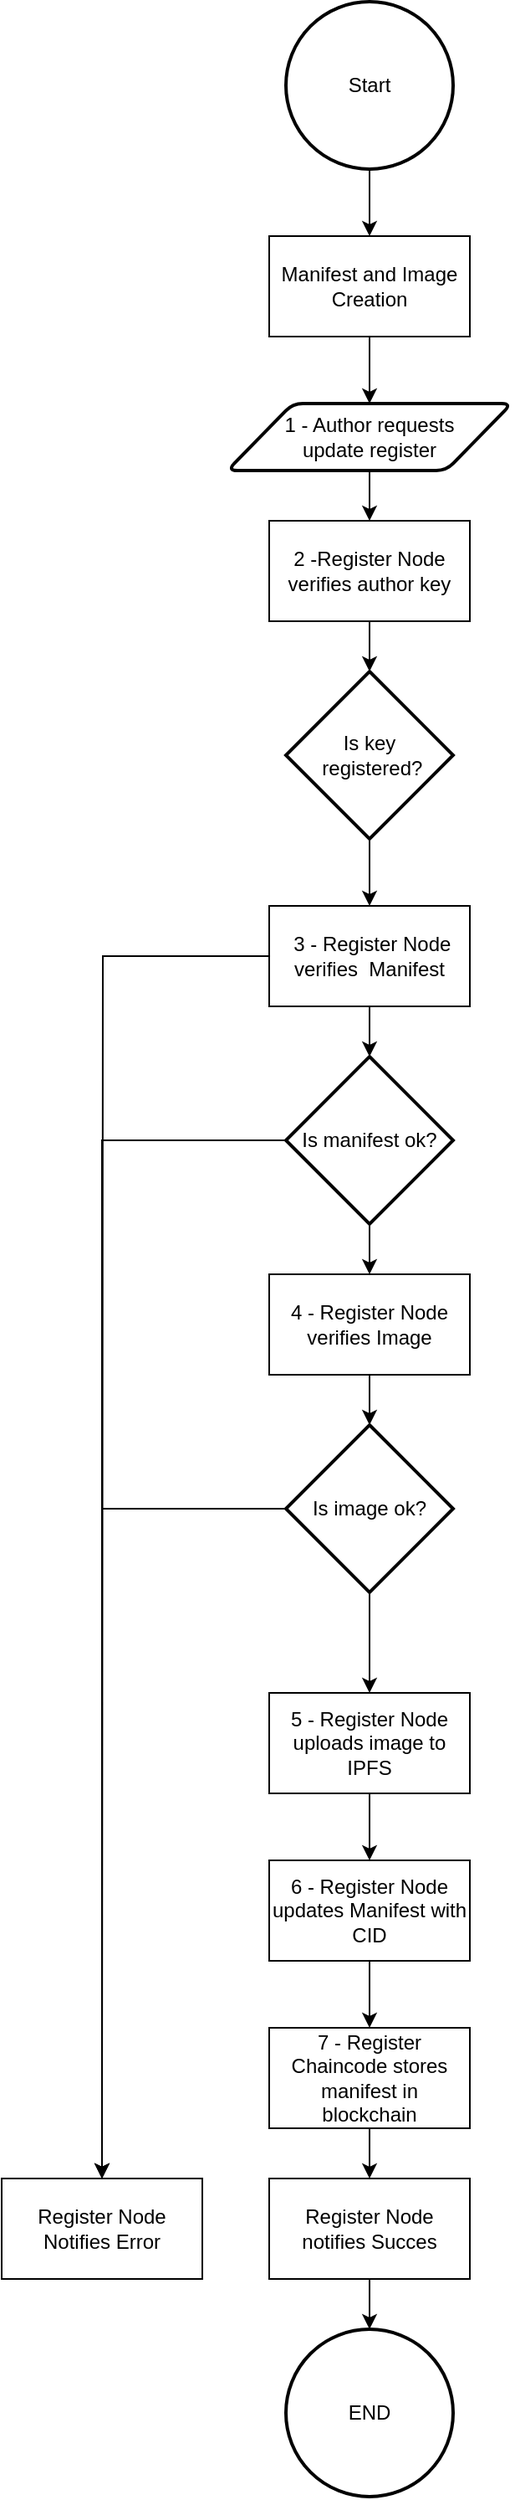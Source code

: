 <mxfile version="20.8.1" type="device"><diagram id="uyJRmHJTvAIvo_FAG1FB" name="Página-1"><mxGraphModel dx="794" dy="726" grid="1" gridSize="10" guides="1" tooltips="1" connect="1" arrows="1" fold="1" page="1" pageScale="1" pageWidth="827" pageHeight="1169" math="0" shadow="0"><root><mxCell id="0"/><mxCell id="1" parent="0"/><mxCell id="f4rEyfrfASem_EFwhXCh-22" style="edgeStyle=orthogonalEdgeStyle;rounded=0;orthogonalLoop=1;jettySize=auto;html=1;exitX=0.5;exitY=1;exitDx=0;exitDy=0;exitPerimeter=0;" edge="1" parent="1" source="f4rEyfrfASem_EFwhXCh-20" target="f4rEyfrfASem_EFwhXCh-21"><mxGeometry relative="1" as="geometry"/></mxCell><mxCell id="f4rEyfrfASem_EFwhXCh-20" value="&lt;div&gt;Start&lt;/div&gt;" style="strokeWidth=2;html=1;shape=mxgraph.flowchart.start_2;whiteSpace=wrap;" vertex="1" parent="1"><mxGeometry x="330" y="210" width="100" height="100" as="geometry"/></mxCell><mxCell id="f4rEyfrfASem_EFwhXCh-24" style="edgeStyle=orthogonalEdgeStyle;rounded=0;orthogonalLoop=1;jettySize=auto;html=1;exitX=0.5;exitY=1;exitDx=0;exitDy=0;entryX=0.5;entryY=0;entryDx=0;entryDy=0;" edge="1" parent="1" source="f4rEyfrfASem_EFwhXCh-21" target="f4rEyfrfASem_EFwhXCh-23"><mxGeometry relative="1" as="geometry"/></mxCell><mxCell id="f4rEyfrfASem_EFwhXCh-21" value="Manifest and Image Creation" style="rounded=0;whiteSpace=wrap;html=1;" vertex="1" parent="1"><mxGeometry x="320" y="350" width="120" height="60" as="geometry"/></mxCell><mxCell id="f4rEyfrfASem_EFwhXCh-26" style="edgeStyle=orthogonalEdgeStyle;rounded=0;orthogonalLoop=1;jettySize=auto;html=1;exitX=0.5;exitY=1;exitDx=0;exitDy=0;entryX=0.5;entryY=0;entryDx=0;entryDy=0;" edge="1" parent="1" source="f4rEyfrfASem_EFwhXCh-23" target="f4rEyfrfASem_EFwhXCh-25"><mxGeometry relative="1" as="geometry"/></mxCell><mxCell id="f4rEyfrfASem_EFwhXCh-23" value="&lt;div&gt;1 - Author requests &lt;br&gt;&lt;/div&gt;&lt;div&gt;update register&lt;/div&gt;" style="shape=parallelogram;html=1;strokeWidth=2;perimeter=parallelogramPerimeter;whiteSpace=wrap;rounded=1;arcSize=12;size=0.23;" vertex="1" parent="1"><mxGeometry x="295" y="450" width="170" height="40" as="geometry"/></mxCell><mxCell id="f4rEyfrfASem_EFwhXCh-28" style="edgeStyle=orthogonalEdgeStyle;rounded=0;orthogonalLoop=1;jettySize=auto;html=1;exitX=0.5;exitY=1;exitDx=0;exitDy=0;entryX=0.5;entryY=0;entryDx=0;entryDy=0;entryPerimeter=0;" edge="1" parent="1" source="f4rEyfrfASem_EFwhXCh-25" target="f4rEyfrfASem_EFwhXCh-27"><mxGeometry relative="1" as="geometry"/></mxCell><mxCell id="f4rEyfrfASem_EFwhXCh-25" value="2 -Register Node verifies author key" style="rounded=0;whiteSpace=wrap;html=1;" vertex="1" parent="1"><mxGeometry x="320" y="520" width="120" height="60" as="geometry"/></mxCell><mxCell id="f4rEyfrfASem_EFwhXCh-32" style="edgeStyle=orthogonalEdgeStyle;rounded=0;orthogonalLoop=1;jettySize=auto;html=1;exitX=0.5;exitY=1;exitDx=0;exitDy=0;exitPerimeter=0;entryX=0.5;entryY=0;entryDx=0;entryDy=0;" edge="1" parent="1" source="f4rEyfrfASem_EFwhXCh-27" target="f4rEyfrfASem_EFwhXCh-30"><mxGeometry relative="1" as="geometry"/></mxCell><mxCell id="f4rEyfrfASem_EFwhXCh-27" value="&lt;div&gt;Is key&lt;/div&gt;&lt;div&gt;&amp;nbsp;registered?&lt;/div&gt;" style="strokeWidth=2;html=1;shape=mxgraph.flowchart.decision;whiteSpace=wrap;" vertex="1" parent="1"><mxGeometry x="330" y="610" width="100" height="100" as="geometry"/></mxCell><mxCell id="f4rEyfrfASem_EFwhXCh-29" style="edgeStyle=orthogonalEdgeStyle;rounded=0;orthogonalLoop=1;jettySize=auto;html=1;exitX=0.5;exitY=1;exitDx=0;exitDy=0;entryX=0.5;entryY=0;entryDx=0;entryDy=0;entryPerimeter=0;" edge="1" parent="1" source="f4rEyfrfASem_EFwhXCh-30" target="f4rEyfrfASem_EFwhXCh-31"><mxGeometry relative="1" as="geometry"/></mxCell><mxCell id="f4rEyfrfASem_EFwhXCh-48" style="edgeStyle=orthogonalEdgeStyle;rounded=0;orthogonalLoop=1;jettySize=auto;html=1;exitX=0;exitY=0.5;exitDx=0;exitDy=0;" edge="1" parent="1" source="f4rEyfrfASem_EFwhXCh-30"><mxGeometry relative="1" as="geometry"><mxPoint x="220" y="1510" as="targetPoint"/></mxGeometry></mxCell><mxCell id="f4rEyfrfASem_EFwhXCh-30" value="&amp;nbsp;3 - Register Node verifies&amp;nbsp; Manifest" style="rounded=0;whiteSpace=wrap;html=1;" vertex="1" parent="1"><mxGeometry x="320" y="750" width="120" height="60" as="geometry"/></mxCell><mxCell id="f4rEyfrfASem_EFwhXCh-36" style="edgeStyle=orthogonalEdgeStyle;rounded=0;orthogonalLoop=1;jettySize=auto;html=1;exitX=0.5;exitY=1;exitDx=0;exitDy=0;exitPerimeter=0;entryX=0.5;entryY=0;entryDx=0;entryDy=0;" edge="1" parent="1" source="f4rEyfrfASem_EFwhXCh-31" target="f4rEyfrfASem_EFwhXCh-34"><mxGeometry relative="1" as="geometry"/></mxCell><mxCell id="f4rEyfrfASem_EFwhXCh-47" style="edgeStyle=orthogonalEdgeStyle;rounded=0;orthogonalLoop=1;jettySize=auto;html=1;exitX=0;exitY=0.5;exitDx=0;exitDy=0;exitPerimeter=0;" edge="1" parent="1" source="f4rEyfrfASem_EFwhXCh-31" target="f4rEyfrfASem_EFwhXCh-45"><mxGeometry relative="1" as="geometry"/></mxCell><mxCell id="f4rEyfrfASem_EFwhXCh-31" value="Is manifest ok?" style="strokeWidth=2;html=1;shape=mxgraph.flowchart.decision;whiteSpace=wrap;" vertex="1" parent="1"><mxGeometry x="330" y="840" width="100" height="100" as="geometry"/></mxCell><mxCell id="f4rEyfrfASem_EFwhXCh-33" style="edgeStyle=orthogonalEdgeStyle;rounded=0;orthogonalLoop=1;jettySize=auto;html=1;exitX=0.5;exitY=1;exitDx=0;exitDy=0;entryX=0.5;entryY=0;entryDx=0;entryDy=0;entryPerimeter=0;" edge="1" parent="1" source="f4rEyfrfASem_EFwhXCh-34" target="f4rEyfrfASem_EFwhXCh-35"><mxGeometry relative="1" as="geometry"/></mxCell><mxCell id="f4rEyfrfASem_EFwhXCh-34" value="4 - Register Node verifies Image" style="rounded=0;whiteSpace=wrap;html=1;" vertex="1" parent="1"><mxGeometry x="320" y="970" width="120" height="60" as="geometry"/></mxCell><mxCell id="f4rEyfrfASem_EFwhXCh-39" style="edgeStyle=orthogonalEdgeStyle;rounded=0;orthogonalLoop=1;jettySize=auto;html=1;exitX=0.5;exitY=1;exitDx=0;exitDy=0;exitPerimeter=0;" edge="1" parent="1" source="f4rEyfrfASem_EFwhXCh-35" target="f4rEyfrfASem_EFwhXCh-37"><mxGeometry relative="1" as="geometry"/></mxCell><mxCell id="f4rEyfrfASem_EFwhXCh-46" style="edgeStyle=orthogonalEdgeStyle;rounded=0;orthogonalLoop=1;jettySize=auto;html=1;exitX=0;exitY=0.5;exitDx=0;exitDy=0;exitPerimeter=0;entryX=0.5;entryY=0;entryDx=0;entryDy=0;" edge="1" parent="1" source="f4rEyfrfASem_EFwhXCh-35" target="f4rEyfrfASem_EFwhXCh-45"><mxGeometry relative="1" as="geometry"/></mxCell><mxCell id="f4rEyfrfASem_EFwhXCh-35" value="Is image ok?" style="strokeWidth=2;html=1;shape=mxgraph.flowchart.decision;whiteSpace=wrap;" vertex="1" parent="1"><mxGeometry x="330" y="1060" width="100" height="100" as="geometry"/></mxCell><mxCell id="f4rEyfrfASem_EFwhXCh-40" style="edgeStyle=orthogonalEdgeStyle;rounded=0;orthogonalLoop=1;jettySize=auto;html=1;exitX=0.5;exitY=1;exitDx=0;exitDy=0;entryX=0.5;entryY=0;entryDx=0;entryDy=0;" edge="1" parent="1" source="f4rEyfrfASem_EFwhXCh-37" target="f4rEyfrfASem_EFwhXCh-38"><mxGeometry relative="1" as="geometry"/></mxCell><mxCell id="f4rEyfrfASem_EFwhXCh-37" value="5 - Register Node uploads image to IPFS" style="rounded=0;whiteSpace=wrap;html=1;" vertex="1" parent="1"><mxGeometry x="320" y="1220" width="120" height="60" as="geometry"/></mxCell><mxCell id="f4rEyfrfASem_EFwhXCh-42" style="edgeStyle=orthogonalEdgeStyle;rounded=0;orthogonalLoop=1;jettySize=auto;html=1;exitX=0.5;exitY=1;exitDx=0;exitDy=0;" edge="1" parent="1" source="f4rEyfrfASem_EFwhXCh-38" target="f4rEyfrfASem_EFwhXCh-41"><mxGeometry relative="1" as="geometry"/></mxCell><mxCell id="f4rEyfrfASem_EFwhXCh-38" value="6 - Register Node updates Manifest with CID" style="rounded=0;whiteSpace=wrap;html=1;" vertex="1" parent="1"><mxGeometry x="320" y="1320" width="120" height="60" as="geometry"/></mxCell><mxCell id="f4rEyfrfASem_EFwhXCh-44" style="edgeStyle=orthogonalEdgeStyle;rounded=0;orthogonalLoop=1;jettySize=auto;html=1;exitX=0.5;exitY=1;exitDx=0;exitDy=0;entryX=0.5;entryY=0;entryDx=0;entryDy=0;" edge="1" parent="1" source="f4rEyfrfASem_EFwhXCh-41" target="f4rEyfrfASem_EFwhXCh-43"><mxGeometry relative="1" as="geometry"/></mxCell><mxCell id="f4rEyfrfASem_EFwhXCh-41" value="7 - Register Chaincode stores manifest in blockchain" style="rounded=0;whiteSpace=wrap;html=1;" vertex="1" parent="1"><mxGeometry x="320" y="1420" width="120" height="60" as="geometry"/></mxCell><mxCell id="f4rEyfrfASem_EFwhXCh-50" style="edgeStyle=orthogonalEdgeStyle;rounded=0;orthogonalLoop=1;jettySize=auto;html=1;exitX=0.5;exitY=1;exitDx=0;exitDy=0;" edge="1" parent="1" source="f4rEyfrfASem_EFwhXCh-43" target="f4rEyfrfASem_EFwhXCh-49"><mxGeometry relative="1" as="geometry"/></mxCell><mxCell id="f4rEyfrfASem_EFwhXCh-43" value="Register Node notifies Succes" style="rounded=0;whiteSpace=wrap;html=1;" vertex="1" parent="1"><mxGeometry x="320" y="1510" width="120" height="60" as="geometry"/></mxCell><mxCell id="f4rEyfrfASem_EFwhXCh-45" value="Register Node Notifies Error" style="rounded=0;whiteSpace=wrap;html=1;" vertex="1" parent="1"><mxGeometry x="160" y="1510" width="120" height="60" as="geometry"/></mxCell><mxCell id="f4rEyfrfASem_EFwhXCh-49" value="END" style="strokeWidth=2;html=1;shape=mxgraph.flowchart.start_2;whiteSpace=wrap;" vertex="1" parent="1"><mxGeometry x="330" y="1600" width="100" height="100" as="geometry"/></mxCell></root></mxGraphModel></diagram></mxfile>